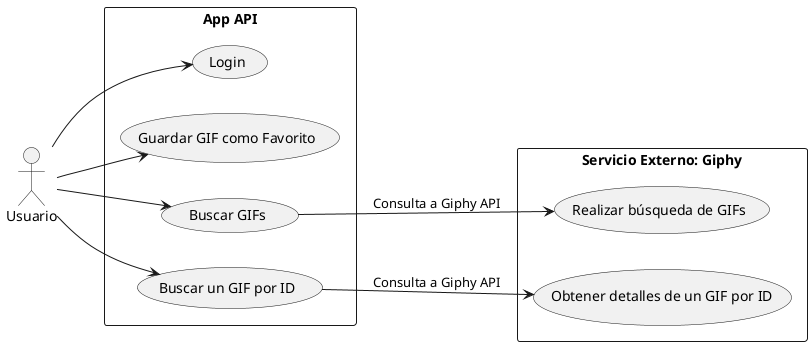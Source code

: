 @startuml
actor Usuario

rectangle "App API" {
    usecase "Login" as UC1
    usecase "Guardar GIF como Favorito" as UC4
    usecase "Buscar GIFs" as UC2
    usecase "Buscar un GIF por ID" as UC3
}

rectangle "Servicio Externo: Giphy" {
    usecase "Realizar búsqueda de GIFs" as EXT1
    usecase "Obtener detalles de un GIF por ID" as EXT2
}

left to right direction
Usuario --> UC1
Usuario --> UC2
Usuario --> UC3
Usuario --> UC4

UC2 --> EXT1 : "Consulta a Giphy API"
UC3 --> EXT2 : "Consulta a Giphy API"
@enduml
